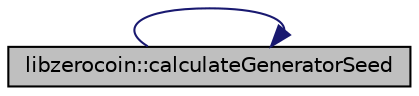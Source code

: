 digraph "libzerocoin::calculateGeneratorSeed"
{
 // LATEX_PDF_SIZE
  edge [fontname="Helvetica",fontsize="10",labelfontname="Helvetica",labelfontsize="10"];
  node [fontname="Helvetica",fontsize="10",shape=record];
  rankdir="LR";
  Node0 [label="libzerocoin::calculateGeneratorSeed",height=0.2,width=0.4,color="black", fillcolor="grey75", style="filled", fontcolor="black",tooltip="Format a seed string by hashing several values."];
  Node0 -> Node0 [color="midnightblue",fontsize="10",style="solid",fontname="Helvetica"];
}

